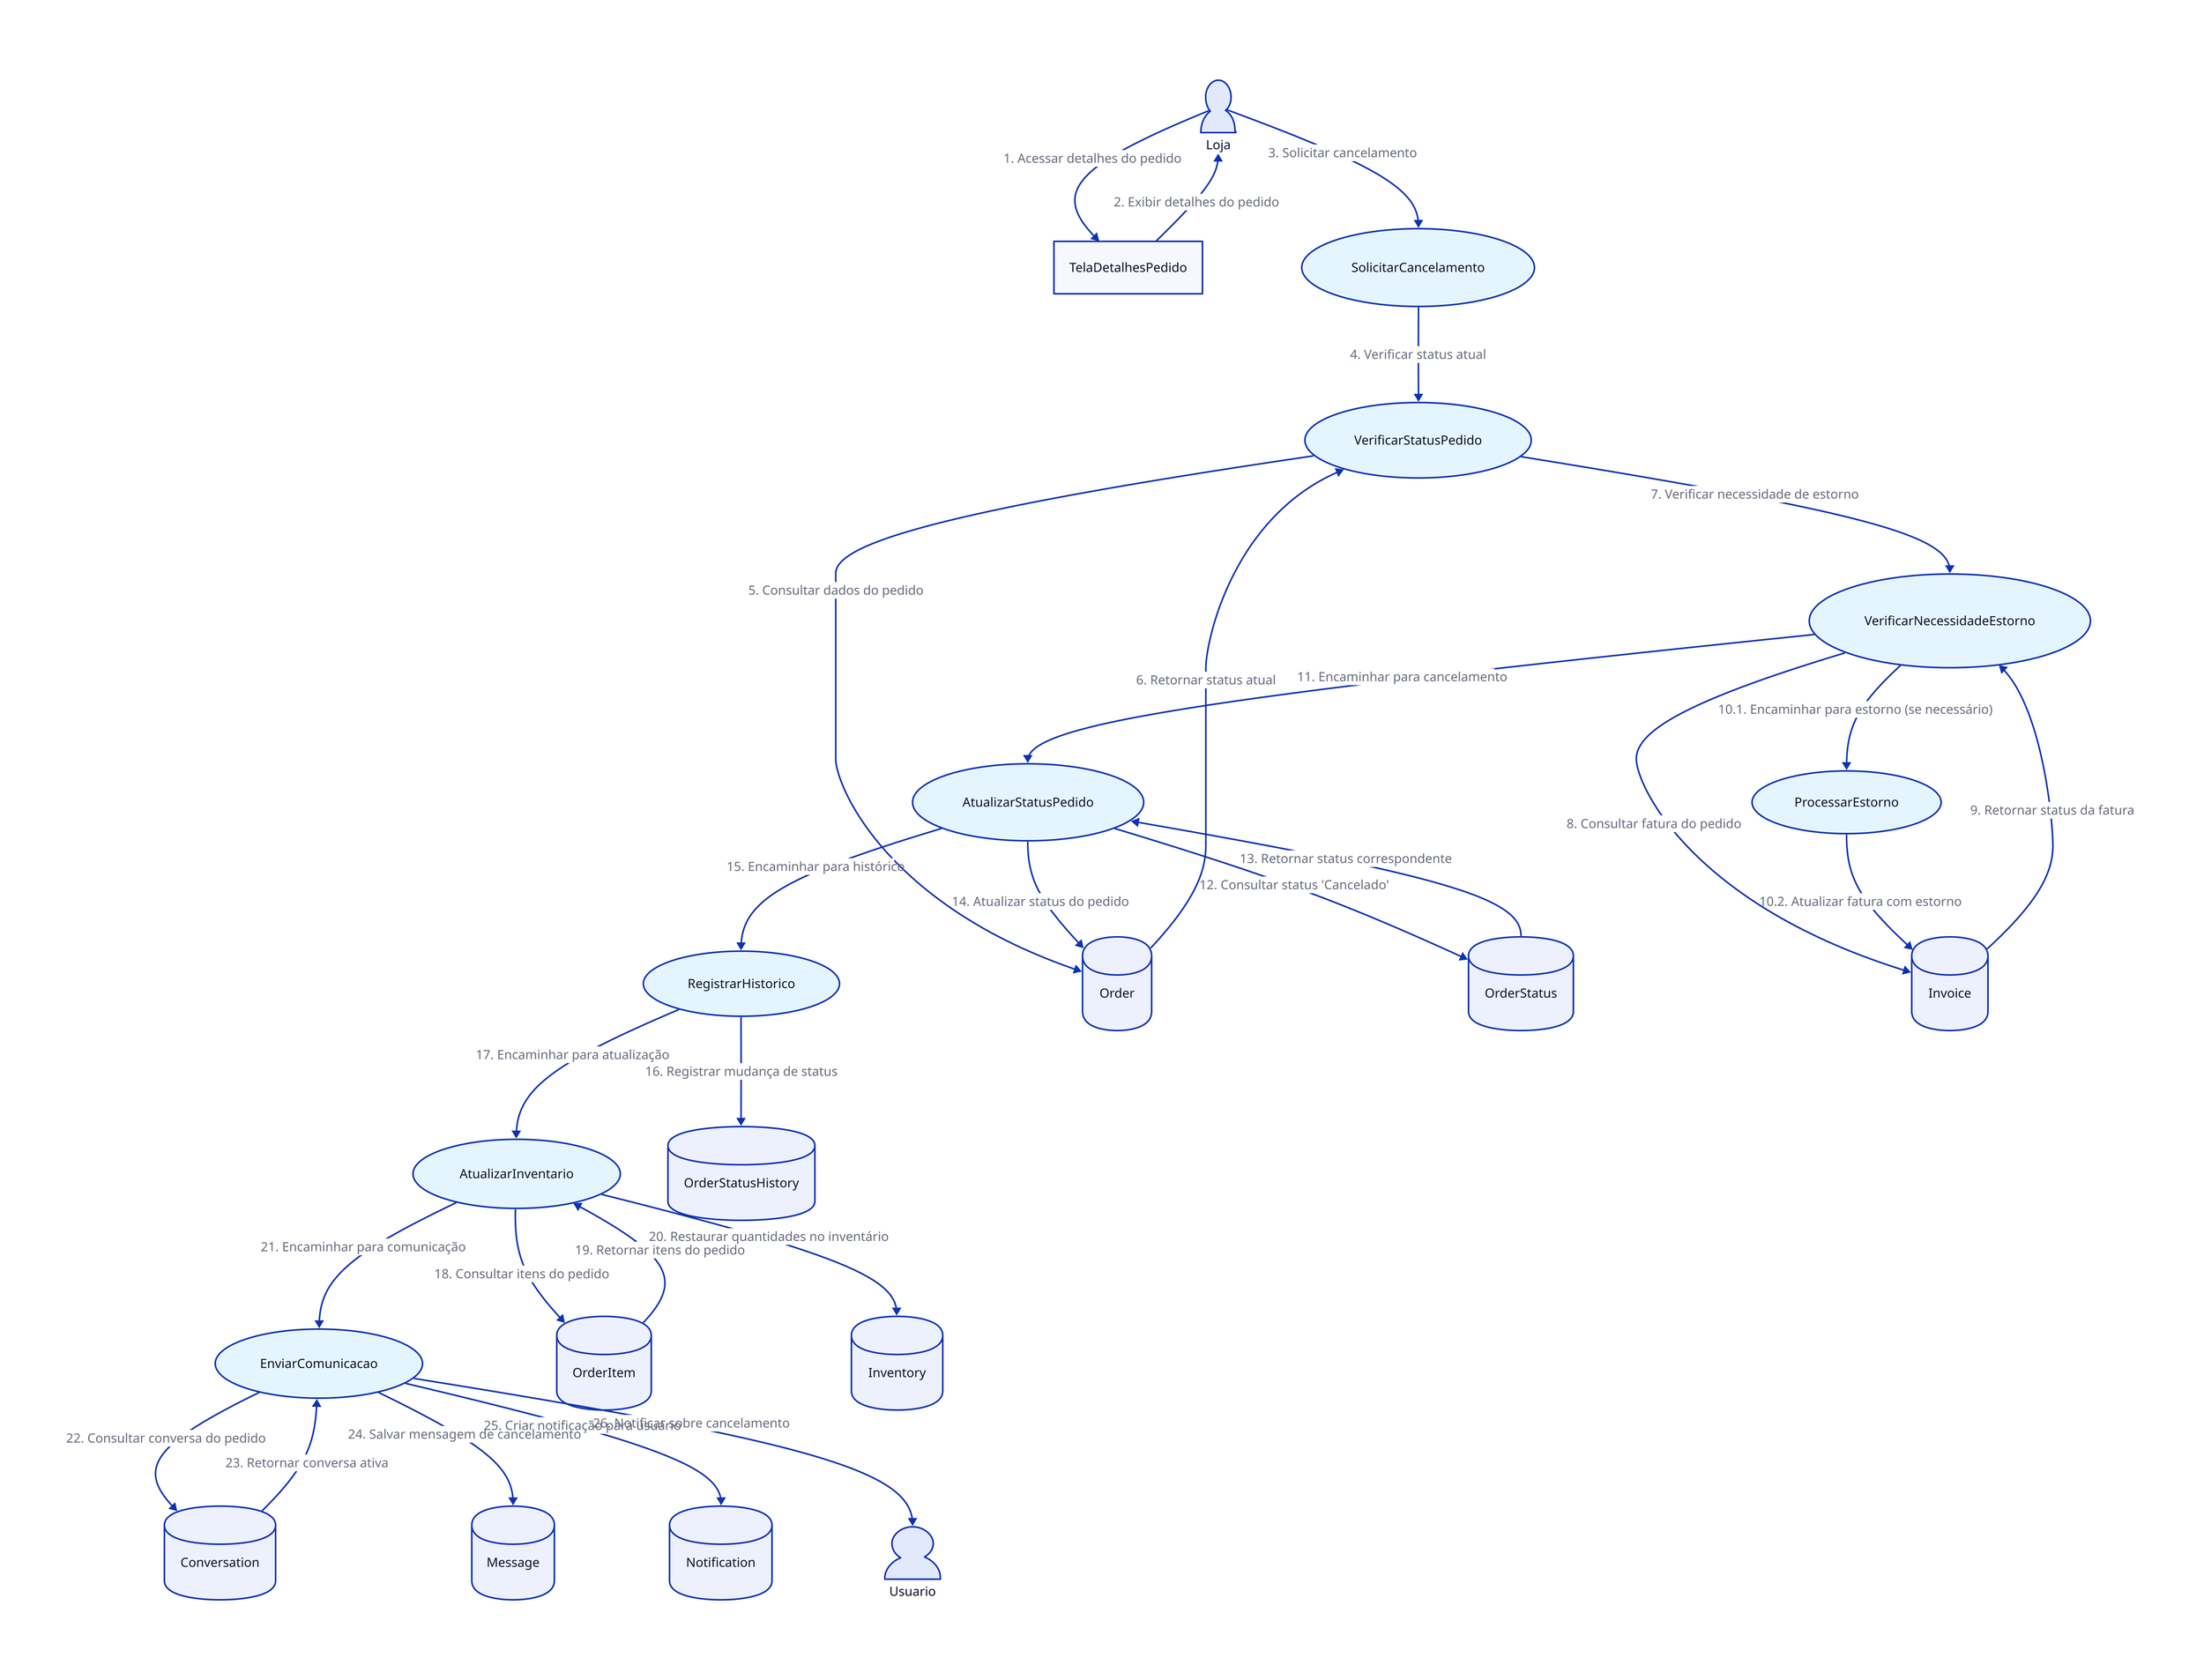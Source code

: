 Loja: {
  shape: person
}

Usuario: {
  shape: person
}

TelaDetalhesPedido: {
  shape: rectangle
}

SolicitarCancelamento: {
  shape: oval
  style.fill: "#E5F5FF"
}

VerificarStatusPedido: {
  shape: oval
  style.fill: "#E5F5FF"
}

VerificarNecessidadeEstorno: {
  shape: oval
  style.fill: "#E5F5FF"
}

ProcessarEstorno: {
  shape: oval
  style.fill: "#E5F5FF"
}

AtualizarStatusPedido: {
  shape: oval
  style.fill: "#E5F5FF"
}

RegistrarHistorico: {
  shape: oval
  style.fill: "#E5F5FF"
}

AtualizarInventario: {
  shape: oval
  style.fill: "#E5F5FF"
}

EnviarComunicacao: {
  shape: oval
  style.fill: "#E5F5FF"
}

Order: {
  shape: cylinder
}

OrderStatus: {
  shape: cylinder
}

OrderStatusHistory: {
  shape: cylinder
}

OrderItem: {
  shape: cylinder
}

Inventory: {
  shape: cylinder
}

Invoice: {
  shape: cylinder
}

Conversation: {
  shape: cylinder
}

Message: {
  shape: cylinder
}

Notification: {
  shape: cylinder
}

Loja -> TelaDetalhesPedido: "1. Acessar detalhes do pedido"
TelaDetalhesPedido -> Loja: "2. Exibir detalhes do pedido"
Loja -> SolicitarCancelamento: "3. Solicitar cancelamento"
SolicitarCancelamento -> VerificarStatusPedido: "4. Verificar status atual"
VerificarStatusPedido -> Order: "5. Consultar dados do pedido"
Order -> VerificarStatusPedido: "6. Retornar status atual"
VerificarStatusPedido -> VerificarNecessidadeEstorno: "7. Verificar necessidade de estorno"
VerificarNecessidadeEstorno -> Invoice: "8. Consultar fatura do pedido"
Invoice -> VerificarNecessidadeEstorno: "9. Retornar status da fatura"
VerificarNecessidadeEstorno -> ProcessarEstorno: "10.1. Encaminhar para estorno (se necessário)"
ProcessarEstorno -> Invoice: "10.2. Atualizar fatura com estorno"
VerificarNecessidadeEstorno -> AtualizarStatusPedido: "11. Encaminhar para cancelamento"
AtualizarStatusPedido -> OrderStatus: "12. Consultar status 'Cancelado'"
OrderStatus -> AtualizarStatusPedido: "13. Retornar status correspondente"
AtualizarStatusPedido -> Order: "14. Atualizar status do pedido"
AtualizarStatusPedido -> RegistrarHistorico: "15. Encaminhar para histórico"
RegistrarHistorico -> OrderStatusHistory: "16. Registrar mudança de status"
RegistrarHistorico -> AtualizarInventario: "17. Encaminhar para atualização"
AtualizarInventario -> OrderItem: "18. Consultar itens do pedido"
OrderItem -> AtualizarInventario: "19. Retornar itens do pedido"
AtualizarInventario -> Inventory: "20. Restaurar quantidades no inventário"
AtualizarInventario -> EnviarComunicacao: "21. Encaminhar para comunicação"
EnviarComunicacao -> Conversation: "22. Consultar conversa do pedido"
Conversation -> EnviarComunicacao: "23. Retornar conversa ativa"
EnviarComunicacao -> Message: "24. Salvar mensagem de cancelamento"
EnviarComunicacao -> Notification: "25. Criar notificação para usuário"
EnviarComunicacao -> Usuario: "26. Notificar sobre cancelamento"

